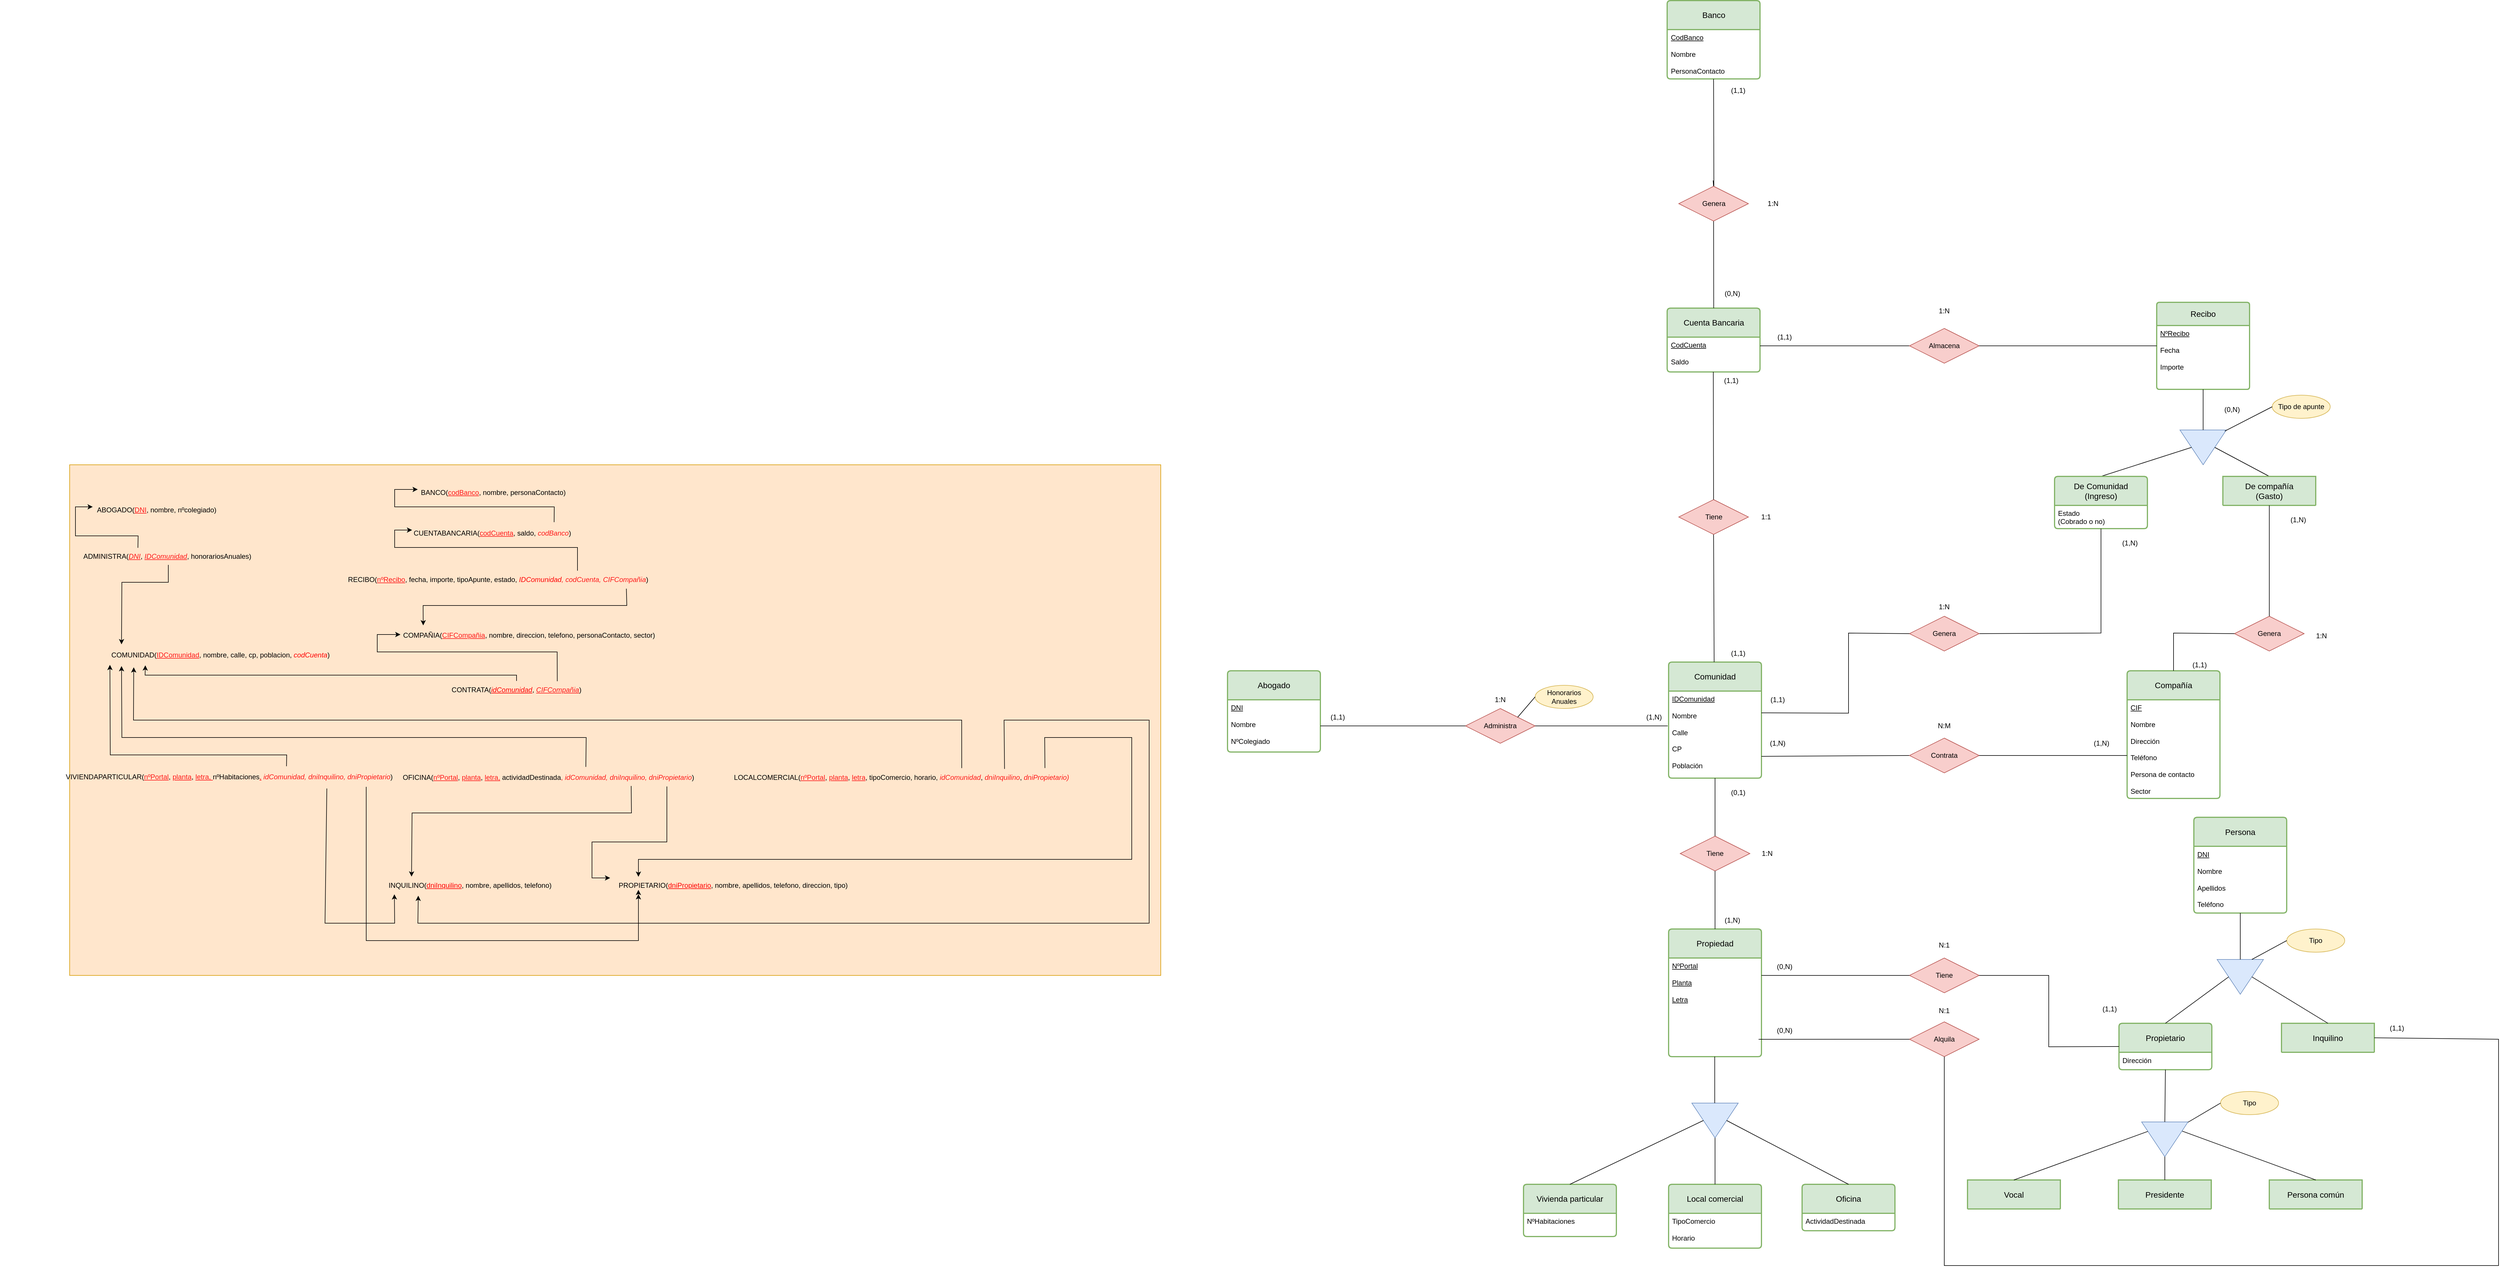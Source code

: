 <mxfile version="23.0.2" type="device">
  <diagram id="R2lEEEUBdFMjLlhIrx00" name="Page-1">
    <mxGraphModel dx="4090" dy="2400" grid="1" gridSize="10" guides="1" tooltips="1" connect="1" arrows="1" fold="1" page="1" pageScale="1" pageWidth="850" pageHeight="1100" math="0" shadow="0" extFonts="Permanent Marker^https://fonts.googleapis.com/css?family=Permanent+Marker">
      <root>
        <mxCell id="0" />
        <mxCell id="1" parent="0" />
        <mxCell id="MXFkP3NZlsPMIFHP9AcY-1" value="Abogado" style="swimlane;childLayout=stackLayout;horizontal=1;startSize=50;horizontalStack=0;rounded=1;fontSize=14;fontStyle=0;strokeWidth=2;resizeParent=0;resizeLast=1;shadow=0;dashed=0;align=center;arcSize=4;whiteSpace=wrap;html=1;fillColor=#d5e8d4;strokeColor=#82b366;" parent="1" vertex="1">
          <mxGeometry x="425" y="205" width="160" height="140" as="geometry" />
        </mxCell>
        <mxCell id="MXFkP3NZlsPMIFHP9AcY-2" value="&lt;u&gt;DNI&lt;br&gt;&lt;/u&gt;&lt;br&gt;Nombre&lt;br&gt;&lt;br&gt;NºColegiado" style="align=left;strokeColor=none;fillColor=none;spacingLeft=4;fontSize=12;verticalAlign=top;resizable=0;rotatable=0;part=1;html=1;" parent="MXFkP3NZlsPMIFHP9AcY-1" vertex="1">
          <mxGeometry y="50" width="160" height="90" as="geometry" />
        </mxCell>
        <mxCell id="MXFkP3NZlsPMIFHP9AcY-3" value="Comunidad" style="swimlane;childLayout=stackLayout;horizontal=1;startSize=50;horizontalStack=0;rounded=1;fontSize=14;fontStyle=0;strokeWidth=2;resizeParent=0;resizeLast=1;shadow=0;dashed=0;align=center;arcSize=4;whiteSpace=wrap;html=1;fillColor=#d5e8d4;strokeColor=#82b366;" parent="1" vertex="1">
          <mxGeometry x="1185" y="190" width="160" height="200" as="geometry" />
        </mxCell>
        <mxCell id="MXFkP3NZlsPMIFHP9AcY-4" value="&lt;u&gt;IDComunidad&lt;/u&gt;&lt;br&gt;&lt;br&gt;Nombre&lt;br&gt;&lt;br&gt;Calle&lt;br&gt;&lt;br&gt;CP&lt;br&gt;&lt;br&gt;Población&lt;br&gt;&lt;br&gt;" style="align=left;strokeColor=none;fillColor=none;spacingLeft=4;fontSize=12;verticalAlign=top;resizable=0;rotatable=0;part=1;html=1;" parent="MXFkP3NZlsPMIFHP9AcY-3" vertex="1">
          <mxGeometry y="50" width="160" height="150" as="geometry" />
        </mxCell>
        <mxCell id="MXFkP3NZlsPMIFHP9AcY-5" value="Compañía" style="swimlane;childLayout=stackLayout;horizontal=1;startSize=50;horizontalStack=0;rounded=1;fontSize=14;fontStyle=0;strokeWidth=2;resizeParent=0;resizeLast=1;shadow=0;dashed=0;align=center;arcSize=4;whiteSpace=wrap;html=1;fillColor=#d5e8d4;strokeColor=#82b366;" parent="1" vertex="1">
          <mxGeometry x="1975" y="205" width="160" height="220" as="geometry" />
        </mxCell>
        <mxCell id="MXFkP3NZlsPMIFHP9AcY-6" value="&lt;u&gt;CIF&lt;/u&gt;&lt;br&gt;&lt;br&gt;Nombre&lt;br&gt;&lt;br&gt;Dirección&lt;br&gt;&lt;br&gt;Teléfono&lt;br&gt;&lt;br&gt;Persona de contacto&lt;br&gt;&lt;br&gt;Sector" style="align=left;strokeColor=none;fillColor=none;spacingLeft=4;fontSize=12;verticalAlign=top;resizable=0;rotatable=0;part=1;html=1;" parent="MXFkP3NZlsPMIFHP9AcY-5" vertex="1">
          <mxGeometry y="50" width="160" height="170" as="geometry" />
        </mxCell>
        <mxCell id="MXFkP3NZlsPMIFHP9AcY-7" value="" style="triangle;whiteSpace=wrap;html=1;rotation=90;fillColor=#dae8fc;strokeColor=#6c8ebf;" parent="1" vertex="1">
          <mxGeometry x="1235" y="940" width="60" height="80" as="geometry" />
        </mxCell>
        <mxCell id="MXFkP3NZlsPMIFHP9AcY-8" value="Vivienda particular" style="swimlane;childLayout=stackLayout;horizontal=1;startSize=50;horizontalStack=0;rounded=1;fontSize=14;fontStyle=0;strokeWidth=2;resizeParent=0;resizeLast=1;shadow=0;dashed=0;align=center;arcSize=4;whiteSpace=wrap;html=1;fillColor=#d5e8d4;strokeColor=#82b366;" parent="1" vertex="1">
          <mxGeometry x="935" y="1090" width="160" height="90" as="geometry" />
        </mxCell>
        <mxCell id="MXFkP3NZlsPMIFHP9AcY-9" value="NºHabitaciones" style="align=left;strokeColor=none;fillColor=none;spacingLeft=4;fontSize=12;verticalAlign=top;resizable=0;rotatable=0;part=1;html=1;" parent="MXFkP3NZlsPMIFHP9AcY-8" vertex="1">
          <mxGeometry y="50" width="160" height="40" as="geometry" />
        </mxCell>
        <mxCell id="MXFkP3NZlsPMIFHP9AcY-10" value="Local comercial" style="swimlane;childLayout=stackLayout;horizontal=1;startSize=50;horizontalStack=0;rounded=1;fontSize=14;fontStyle=0;strokeWidth=2;resizeParent=0;resizeLast=1;shadow=0;dashed=0;align=center;arcSize=4;whiteSpace=wrap;html=1;fillColor=#d5e8d4;strokeColor=#82b366;" parent="1" vertex="1">
          <mxGeometry x="1185" y="1090" width="160" height="110" as="geometry" />
        </mxCell>
        <mxCell id="MXFkP3NZlsPMIFHP9AcY-11" value="TipoComercio&lt;br&gt;&lt;br&gt;Horario" style="align=left;strokeColor=none;fillColor=none;spacingLeft=4;fontSize=12;verticalAlign=top;resizable=0;rotatable=0;part=1;html=1;" parent="MXFkP3NZlsPMIFHP9AcY-10" vertex="1">
          <mxGeometry y="50" width="160" height="60" as="geometry" />
        </mxCell>
        <mxCell id="MXFkP3NZlsPMIFHP9AcY-12" value="Oficina" style="swimlane;childLayout=stackLayout;horizontal=1;startSize=50;horizontalStack=0;rounded=1;fontSize=14;fontStyle=0;strokeWidth=2;resizeParent=0;resizeLast=1;shadow=0;dashed=0;align=center;arcSize=4;whiteSpace=wrap;html=1;fillColor=#d5e8d4;strokeColor=#82b366;" parent="1" vertex="1">
          <mxGeometry x="1415" y="1090" width="160" height="80" as="geometry" />
        </mxCell>
        <mxCell id="MXFkP3NZlsPMIFHP9AcY-13" value="ActividadDestinada" style="align=left;strokeColor=none;fillColor=none;spacingLeft=4;fontSize=12;verticalAlign=top;resizable=0;rotatable=0;part=1;html=1;" parent="MXFkP3NZlsPMIFHP9AcY-12" vertex="1">
          <mxGeometry y="50" width="160" height="30" as="geometry" />
        </mxCell>
        <mxCell id="MXFkP3NZlsPMIFHP9AcY-14" value="Persona común" style="swimlane;childLayout=stackLayout;horizontal=1;startSize=50;horizontalStack=0;rounded=1;fontSize=14;fontStyle=0;strokeWidth=2;resizeParent=0;resizeLast=1;shadow=0;dashed=0;align=center;arcSize=4;whiteSpace=wrap;html=1;fillColor=#d5e8d4;strokeColor=#82b366;" parent="1" vertex="1">
          <mxGeometry x="2220" y="1082.5" width="160" height="50" as="geometry" />
        </mxCell>
        <mxCell id="MXFkP3NZlsPMIFHP9AcY-15" value="Cuenta Bancaria" style="swimlane;childLayout=stackLayout;horizontal=1;startSize=50;horizontalStack=0;rounded=1;fontSize=14;fontStyle=0;strokeWidth=2;resizeParent=0;resizeLast=1;shadow=0;dashed=0;align=center;arcSize=4;whiteSpace=wrap;html=1;fillColor=#d5e8d4;strokeColor=#82b366;" parent="1" vertex="1">
          <mxGeometry x="1182.5" y="-420" width="160" height="110" as="geometry" />
        </mxCell>
        <mxCell id="MXFkP3NZlsPMIFHP9AcY-16" value="&lt;u&gt;CodCuenta&lt;/u&gt;&lt;br&gt;&lt;br&gt;Saldo" style="align=left;strokeColor=none;fillColor=none;spacingLeft=4;fontSize=12;verticalAlign=top;resizable=0;rotatable=0;part=1;html=1;" parent="MXFkP3NZlsPMIFHP9AcY-15" vertex="1">
          <mxGeometry y="50" width="160" height="60" as="geometry" />
        </mxCell>
        <mxCell id="MXFkP3NZlsPMIFHP9AcY-17" value="Banco" style="swimlane;childLayout=stackLayout;horizontal=1;startSize=50;horizontalStack=0;rounded=1;fontSize=14;fontStyle=0;strokeWidth=2;resizeParent=0;resizeLast=1;shadow=0;dashed=0;align=center;arcSize=4;whiteSpace=wrap;html=1;fillColor=#d5e8d4;strokeColor=#82b366;" parent="1" vertex="1">
          <mxGeometry x="1182.5" y="-950" width="160" height="135" as="geometry" />
        </mxCell>
        <mxCell id="MXFkP3NZlsPMIFHP9AcY-18" value="&lt;u&gt;CodBanco&lt;/u&gt;&lt;br&gt;&lt;br&gt;Nombre&lt;br&gt;&lt;br&gt;PersonaContacto" style="align=left;strokeColor=none;fillColor=none;spacingLeft=4;fontSize=12;verticalAlign=top;resizable=0;rotatable=0;part=1;html=1;" parent="MXFkP3NZlsPMIFHP9AcY-17" vertex="1">
          <mxGeometry y="50" width="160" height="85" as="geometry" />
        </mxCell>
        <mxCell id="MXFkP3NZlsPMIFHP9AcY-19" value="Recibo" style="swimlane;childLayout=stackLayout;horizontal=1;startSize=40;horizontalStack=0;rounded=1;fontSize=14;fontStyle=0;strokeWidth=2;resizeParent=0;resizeLast=1;shadow=0;dashed=0;align=center;arcSize=4;whiteSpace=wrap;html=1;fillColor=#d5e8d4;strokeColor=#82b366;" parent="1" vertex="1">
          <mxGeometry x="2026" y="-430" width="160" height="150" as="geometry" />
        </mxCell>
        <mxCell id="MXFkP3NZlsPMIFHP9AcY-20" value="&lt;u&gt;NºRecibo&lt;/u&gt;&lt;br&gt;&lt;br&gt;Fecha&lt;br&gt;&lt;br&gt;Importe" style="align=left;strokeColor=none;fillColor=none;spacingLeft=4;fontSize=12;verticalAlign=top;resizable=0;rotatable=0;part=1;html=1;" parent="MXFkP3NZlsPMIFHP9AcY-19" vertex="1">
          <mxGeometry y="40" width="160" height="110" as="geometry" />
        </mxCell>
        <mxCell id="MXFkP3NZlsPMIFHP9AcY-21" value="" style="triangle;whiteSpace=wrap;html=1;rotation=90;fillColor=#dae8fc;strokeColor=#6c8ebf;" parent="1" vertex="1">
          <mxGeometry x="2010" y="972.5" width="60" height="80" as="geometry" />
        </mxCell>
        <mxCell id="MXFkP3NZlsPMIFHP9AcY-22" value="Propietario" style="swimlane;childLayout=stackLayout;horizontal=1;startSize=50;horizontalStack=0;rounded=1;fontSize=14;fontStyle=0;strokeWidth=2;resizeParent=0;resizeLast=1;shadow=0;dashed=0;align=center;arcSize=4;whiteSpace=wrap;html=1;fillColor=#d5e8d4;strokeColor=#82b366;" parent="1" vertex="1">
          <mxGeometry x="1961" y="812.5" width="160" height="80" as="geometry" />
        </mxCell>
        <mxCell id="MXFkP3NZlsPMIFHP9AcY-23" value="Dirección" style="align=left;strokeColor=none;fillColor=none;spacingLeft=4;fontSize=12;verticalAlign=top;resizable=0;rotatable=0;part=1;html=1;" parent="MXFkP3NZlsPMIFHP9AcY-22" vertex="1">
          <mxGeometry y="50" width="160" height="30" as="geometry" />
        </mxCell>
        <mxCell id="MXFkP3NZlsPMIFHP9AcY-24" value="" style="triangle;whiteSpace=wrap;html=1;rotation=90;fillColor=#dae8fc;strokeColor=#6c8ebf;" parent="1" vertex="1">
          <mxGeometry x="2076" y="-220" width="60" height="80" as="geometry" />
        </mxCell>
        <mxCell id="MXFkP3NZlsPMIFHP9AcY-25" value="Tipo de apunte" style="ellipse;whiteSpace=wrap;html=1;align=center;fillColor=#fff2cc;strokeColor=#d6b656;" parent="1" vertex="1">
          <mxGeometry x="2225" y="-270" width="100" height="40" as="geometry" />
        </mxCell>
        <mxCell id="MXFkP3NZlsPMIFHP9AcY-26" value="" style="endArrow=none;html=1;rounded=0;exitX=0.033;exitY=0.033;exitDx=0;exitDy=0;exitPerimeter=0;entryX=0;entryY=0.5;entryDx=0;entryDy=0;" parent="1" source="MXFkP3NZlsPMIFHP9AcY-24" target="MXFkP3NZlsPMIFHP9AcY-25" edge="1">
          <mxGeometry width="50" height="50" relative="1" as="geometry">
            <mxPoint x="2435" y="-150" as="sourcePoint" />
            <mxPoint x="2345" y="-200" as="targetPoint" />
          </mxGeometry>
        </mxCell>
        <mxCell id="MXFkP3NZlsPMIFHP9AcY-27" value="Administra" style="shape=rhombus;perimeter=rhombusPerimeter;whiteSpace=wrap;html=1;align=center;fillColor=#f8cecc;strokeColor=#b85450;" parent="1" vertex="1">
          <mxGeometry x="835" y="270" width="120" height="60" as="geometry" />
        </mxCell>
        <mxCell id="MXFkP3NZlsPMIFHP9AcY-28" value="" style="endArrow=none;html=1;rounded=0;entryX=1;entryY=0.5;entryDx=0;entryDy=0;exitX=0;exitY=0.5;exitDx=0;exitDy=0;" parent="1" source="MXFkP3NZlsPMIFHP9AcY-27" target="MXFkP3NZlsPMIFHP9AcY-2" edge="1">
          <mxGeometry width="50" height="50" relative="1" as="geometry">
            <mxPoint x="725" y="580" as="sourcePoint" />
            <mxPoint x="775" y="530" as="targetPoint" />
          </mxGeometry>
        </mxCell>
        <mxCell id="MXFkP3NZlsPMIFHP9AcY-29" value="" style="endArrow=none;html=1;rounded=0;entryX=1;entryY=0.5;entryDx=0;entryDy=0;exitX=-0.01;exitY=0.4;exitDx=0;exitDy=0;exitPerimeter=0;" parent="1" source="MXFkP3NZlsPMIFHP9AcY-4" target="MXFkP3NZlsPMIFHP9AcY-27" edge="1">
          <mxGeometry width="50" height="50" relative="1" as="geometry">
            <mxPoint x="1005" y="350" as="sourcePoint" />
            <mxPoint x="945" y="314.5" as="targetPoint" />
          </mxGeometry>
        </mxCell>
        <mxCell id="MXFkP3NZlsPMIFHP9AcY-30" value="Honorarios Anuales" style="ellipse;whiteSpace=wrap;html=1;align=center;fillColor=#fff2cc;strokeColor=#d6b656;" parent="1" vertex="1">
          <mxGeometry x="955" y="230" width="100" height="40" as="geometry" />
        </mxCell>
        <mxCell id="MXFkP3NZlsPMIFHP9AcY-31" value="" style="endArrow=none;html=1;rounded=0;entryX=1;entryY=0;entryDx=0;entryDy=0;exitX=0;exitY=0.5;exitDx=0;exitDy=0;" parent="1" source="MXFkP3NZlsPMIFHP9AcY-30" target="MXFkP3NZlsPMIFHP9AcY-27" edge="1">
          <mxGeometry width="50" height="50" relative="1" as="geometry">
            <mxPoint x="755" y="480" as="sourcePoint" />
            <mxPoint x="805" y="430" as="targetPoint" />
          </mxGeometry>
        </mxCell>
        <mxCell id="MXFkP3NZlsPMIFHP9AcY-32" value="" style="endArrow=none;html=1;rounded=0;exitX=0;exitY=0.5;exitDx=0;exitDy=0;entryX=1;entryY=0.75;entryDx=0;entryDy=0;" parent="1" source="MXFkP3NZlsPMIFHP9AcY-33" target="MXFkP3NZlsPMIFHP9AcY-4" edge="1">
          <mxGeometry width="50" height="50" relative="1" as="geometry">
            <mxPoint x="1765" y="360" as="sourcePoint" />
            <mxPoint x="1376" y="360" as="targetPoint" />
          </mxGeometry>
        </mxCell>
        <mxCell id="MXFkP3NZlsPMIFHP9AcY-33" value="Contrata" style="shape=rhombus;perimeter=rhombusPerimeter;whiteSpace=wrap;html=1;align=center;fillColor=#f8cecc;strokeColor=#b85450;" parent="1" vertex="1">
          <mxGeometry x="1600" y="321" width="120" height="60" as="geometry" />
        </mxCell>
        <mxCell id="MXFkP3NZlsPMIFHP9AcY-34" value="" style="endArrow=none;html=1;rounded=0;entryX=1;entryY=0.5;entryDx=0;entryDy=0;exitX=0;exitY=0.565;exitDx=0;exitDy=0;exitPerimeter=0;" parent="1" source="MXFkP3NZlsPMIFHP9AcY-6" target="MXFkP3NZlsPMIFHP9AcY-33" edge="1">
          <mxGeometry width="50" height="50" relative="1" as="geometry">
            <mxPoint x="2215" y="315" as="sourcePoint" />
            <mxPoint x="1715" y="319" as="targetPoint" />
          </mxGeometry>
        </mxCell>
        <mxCell id="MXFkP3NZlsPMIFHP9AcY-35" value="" style="endArrow=none;html=1;rounded=0;entryX=1;entryY=0.5;entryDx=0;entryDy=0;exitX=0.5;exitY=0;exitDx=0;exitDy=0;" parent="1" source="MXFkP3NZlsPMIFHP9AcY-10" target="MXFkP3NZlsPMIFHP9AcY-7" edge="1">
          <mxGeometry width="50" height="50" relative="1" as="geometry">
            <mxPoint x="1515" y="1120" as="sourcePoint" />
            <mxPoint x="1565" y="1070" as="targetPoint" />
          </mxGeometry>
        </mxCell>
        <mxCell id="MXFkP3NZlsPMIFHP9AcY-36" value="" style="endArrow=none;html=1;rounded=0;entryX=0.5;entryY=0;entryDx=0;entryDy=0;exitX=0.5;exitY=0;exitDx=0;exitDy=0;" parent="1" source="MXFkP3NZlsPMIFHP9AcY-12" target="MXFkP3NZlsPMIFHP9AcY-7" edge="1">
          <mxGeometry width="50" height="50" relative="1" as="geometry">
            <mxPoint x="1515" y="1120" as="sourcePoint" />
            <mxPoint x="1565" y="1070" as="targetPoint" />
          </mxGeometry>
        </mxCell>
        <mxCell id="MXFkP3NZlsPMIFHP9AcY-37" value="" style="endArrow=none;html=1;rounded=0;entryX=0.5;entryY=1;entryDx=0;entryDy=0;exitX=0.5;exitY=0;exitDx=0;exitDy=0;" parent="1" source="MXFkP3NZlsPMIFHP9AcY-8" target="MXFkP3NZlsPMIFHP9AcY-7" edge="1">
          <mxGeometry width="50" height="50" relative="1" as="geometry">
            <mxPoint x="1515" y="1120" as="sourcePoint" />
            <mxPoint x="1565" y="1070" as="targetPoint" />
          </mxGeometry>
        </mxCell>
        <mxCell id="MXFkP3NZlsPMIFHP9AcY-38" value="" style="endArrow=none;html=1;rounded=0;entryX=0.5;entryY=1;entryDx=0;entryDy=0;exitX=0;exitY=0.5;exitDx=0;exitDy=0;" parent="1" source="MXFkP3NZlsPMIFHP9AcY-21" target="MXFkP3NZlsPMIFHP9AcY-23" edge="1">
          <mxGeometry width="50" height="50" relative="1" as="geometry">
            <mxPoint x="2045.23" y="1192.5" as="sourcePoint" />
            <mxPoint x="2045.23" y="1102.5" as="targetPoint" />
          </mxGeometry>
        </mxCell>
        <mxCell id="MXFkP3NZlsPMIFHP9AcY-39" value="Tiene" style="shape=rhombus;perimeter=rhombusPerimeter;whiteSpace=wrap;html=1;align=center;fillColor=#f8cecc;strokeColor=#b85450;" parent="1" vertex="1">
          <mxGeometry x="1600" y="700" width="120" height="60" as="geometry" />
        </mxCell>
        <mxCell id="MXFkP3NZlsPMIFHP9AcY-40" value="Alquila" style="shape=rhombus;perimeter=rhombusPerimeter;whiteSpace=wrap;html=1;align=center;fillColor=#f8cecc;strokeColor=#b85450;" parent="1" vertex="1">
          <mxGeometry x="1600" y="810" width="120" height="60" as="geometry" />
        </mxCell>
        <mxCell id="MXFkP3NZlsPMIFHP9AcY-41" value="1:N" style="text;html=1;strokeColor=none;fillColor=none;align=center;verticalAlign=middle;whiteSpace=wrap;rounded=0;" parent="1" vertex="1">
          <mxGeometry x="865" y="240" width="60" height="30" as="geometry" />
        </mxCell>
        <mxCell id="MXFkP3NZlsPMIFHP9AcY-42" value="(1,N)" style="text;html=1;strokeColor=none;fillColor=none;align=center;verticalAlign=middle;whiteSpace=wrap;rounded=0;" parent="1" vertex="1">
          <mxGeometry x="1130" y="270" width="60" height="30" as="geometry" />
        </mxCell>
        <mxCell id="MXFkP3NZlsPMIFHP9AcY-43" value="N:M" style="text;html=1;strokeColor=none;fillColor=none;align=center;verticalAlign=middle;whiteSpace=wrap;rounded=0;" parent="1" vertex="1">
          <mxGeometry x="1630" y="285" width="60" height="30" as="geometry" />
        </mxCell>
        <mxCell id="MXFkP3NZlsPMIFHP9AcY-44" value="(1,N)" style="text;html=1;strokeColor=none;fillColor=none;align=center;verticalAlign=middle;whiteSpace=wrap;rounded=0;" parent="1" vertex="1">
          <mxGeometry x="1342.5" y="315" width="60" height="30" as="geometry" />
        </mxCell>
        <mxCell id="MXFkP3NZlsPMIFHP9AcY-45" value="(1,N)" style="text;html=1;strokeColor=none;fillColor=none;align=center;verticalAlign=middle;whiteSpace=wrap;rounded=0;" parent="1" vertex="1">
          <mxGeometry x="1901" y="315" width="60" height="30" as="geometry" />
        </mxCell>
        <mxCell id="MXFkP3NZlsPMIFHP9AcY-46" value="Tiene" style="shape=rhombus;perimeter=rhombusPerimeter;whiteSpace=wrap;html=1;align=center;fillColor=#f8cecc;strokeColor=#b85450;" parent="1" vertex="1">
          <mxGeometry x="1205" y="490" width="120" height="60" as="geometry" />
        </mxCell>
        <mxCell id="MXFkP3NZlsPMIFHP9AcY-47" value="Propiedad" style="swimlane;childLayout=stackLayout;horizontal=1;startSize=50;horizontalStack=0;rounded=1;fontSize=14;fontStyle=0;strokeWidth=2;resizeParent=0;resizeLast=1;shadow=0;dashed=0;align=center;arcSize=4;whiteSpace=wrap;html=1;fillColor=#d5e8d4;strokeColor=#82b366;" parent="1" vertex="1">
          <mxGeometry x="1185" y="650" width="160" height="220" as="geometry" />
        </mxCell>
        <mxCell id="MXFkP3NZlsPMIFHP9AcY-48" value="&lt;u&gt;NºPortal&lt;br style=&quot;border-color: var(--border-color);&quot;&gt;&lt;br style=&quot;border-color: var(--border-color);&quot;&gt;Planta&lt;br style=&quot;border-color: var(--border-color);&quot;&gt;&lt;br style=&quot;border-color: var(--border-color);&quot;&gt;Letra&lt;/u&gt;" style="align=left;strokeColor=none;fillColor=none;spacingLeft=4;fontSize=12;verticalAlign=top;resizable=0;rotatable=0;part=1;html=1;" parent="MXFkP3NZlsPMIFHP9AcY-47" vertex="1">
          <mxGeometry y="50" width="160" height="170" as="geometry" />
        </mxCell>
        <mxCell id="MXFkP3NZlsPMIFHP9AcY-49" value="" style="endArrow=none;html=1;rounded=0;exitX=0.5;exitY=0;exitDx=0;exitDy=0;entryX=0.5;entryY=1;entryDx=0;entryDy=0;" parent="1" source="MXFkP3NZlsPMIFHP9AcY-47" target="MXFkP3NZlsPMIFHP9AcY-46" edge="1">
          <mxGeometry width="50" height="50" relative="1" as="geometry">
            <mxPoint x="1405" y="610" as="sourcePoint" />
            <mxPoint x="1455" y="560" as="targetPoint" />
          </mxGeometry>
        </mxCell>
        <mxCell id="MXFkP3NZlsPMIFHP9AcY-50" value="" style="endArrow=none;html=1;rounded=0;entryX=0.5;entryY=1;entryDx=0;entryDy=0;exitX=0.5;exitY=0;exitDx=0;exitDy=0;" parent="1" source="MXFkP3NZlsPMIFHP9AcY-46" target="MXFkP3NZlsPMIFHP9AcY-4" edge="1">
          <mxGeometry width="50" height="50" relative="1" as="geometry">
            <mxPoint x="1405" y="610" as="sourcePoint" />
            <mxPoint x="1455" y="560" as="targetPoint" />
          </mxGeometry>
        </mxCell>
        <mxCell id="MXFkP3NZlsPMIFHP9AcY-51" value="" style="endArrow=none;html=1;rounded=0;entryX=0.5;entryY=1;entryDx=0;entryDy=0;exitX=0.5;exitY=0;exitDx=0;exitDy=0;" parent="1" edge="1">
          <mxGeometry width="50" height="50" relative="1" as="geometry">
            <mxPoint x="1264.5" y="950" as="sourcePoint" />
            <mxPoint x="1264.5" y="870" as="targetPoint" />
          </mxGeometry>
        </mxCell>
        <mxCell id="MXFkP3NZlsPMIFHP9AcY-52" value="1:N" style="text;html=1;strokeColor=none;fillColor=none;align=center;verticalAlign=middle;whiteSpace=wrap;rounded=0;" parent="1" vertex="1">
          <mxGeometry x="1325" y="505" width="60" height="30" as="geometry" />
        </mxCell>
        <mxCell id="MXFkP3NZlsPMIFHP9AcY-53" value="(0,1)" style="text;html=1;strokeColor=none;fillColor=none;align=center;verticalAlign=middle;whiteSpace=wrap;rounded=0;" parent="1" vertex="1">
          <mxGeometry x="1275" y="400" width="60" height="30" as="geometry" />
        </mxCell>
        <mxCell id="MXFkP3NZlsPMIFHP9AcY-54" value="(1,N)" style="text;html=1;strokeColor=none;fillColor=none;align=center;verticalAlign=middle;whiteSpace=wrap;rounded=0;" parent="1" vertex="1">
          <mxGeometry x="1265" y="620" width="60" height="30" as="geometry" />
        </mxCell>
        <mxCell id="MXFkP3NZlsPMIFHP9AcY-55" value="" style="endArrow=none;html=1;rounded=0;entryX=0;entryY=0.5;entryDx=0;entryDy=0;exitX=0.969;exitY=0.824;exitDx=0;exitDy=0;exitPerimeter=0;" parent="1" source="MXFkP3NZlsPMIFHP9AcY-48" target="MXFkP3NZlsPMIFHP9AcY-40" edge="1">
          <mxGeometry width="50" height="50" relative="1" as="geometry">
            <mxPoint x="1480" y="810" as="sourcePoint" />
            <mxPoint x="1985" y="1000" as="targetPoint" />
          </mxGeometry>
        </mxCell>
        <mxCell id="MXFkP3NZlsPMIFHP9AcY-56" value="" style="endArrow=none;html=1;rounded=0;exitX=0;exitY=0.5;exitDx=0;exitDy=0;" parent="1" source="MXFkP3NZlsPMIFHP9AcY-39" edge="1">
          <mxGeometry width="50" height="50" relative="1" as="geometry">
            <mxPoint x="1985" y="860" as="sourcePoint" />
            <mxPoint x="1345" y="730" as="targetPoint" />
          </mxGeometry>
        </mxCell>
        <mxCell id="MXFkP3NZlsPMIFHP9AcY-57" value="Presidente" style="swimlane;childLayout=stackLayout;horizontal=1;startSize=50;horizontalStack=0;rounded=1;fontSize=14;fontStyle=0;strokeWidth=2;resizeParent=0;resizeLast=1;shadow=0;dashed=0;align=center;arcSize=4;whiteSpace=wrap;html=1;fillColor=#d5e8d4;strokeColor=#82b366;" parent="1" vertex="1">
          <mxGeometry x="1960" y="1082.5" width="160" height="50" as="geometry" />
        </mxCell>
        <mxCell id="MXFkP3NZlsPMIFHP9AcY-58" value="Vocal" style="swimlane;childLayout=stackLayout;horizontal=1;startSize=50;horizontalStack=0;rounded=1;fontSize=14;fontStyle=0;strokeWidth=2;resizeParent=0;resizeLast=1;shadow=0;dashed=0;align=center;arcSize=4;whiteSpace=wrap;html=1;fillColor=#d5e8d4;strokeColor=#82b366;" parent="1" vertex="1">
          <mxGeometry x="1700" y="1082.5" width="160" height="50" as="geometry" />
        </mxCell>
        <mxCell id="MXFkP3NZlsPMIFHP9AcY-59" value="" style="endArrow=none;html=1;rounded=0;entryX=1;entryY=0.5;entryDx=0;entryDy=0;exitX=0.5;exitY=0;exitDx=0;exitDy=0;" parent="1" source="MXFkP3NZlsPMIFHP9AcY-57" target="MXFkP3NZlsPMIFHP9AcY-21" edge="1">
          <mxGeometry width="50" height="50" relative="1" as="geometry">
            <mxPoint x="1939" y="1240.5" as="sourcePoint" />
            <mxPoint x="1871" y="1142.5" as="targetPoint" />
          </mxGeometry>
        </mxCell>
        <mxCell id="MXFkP3NZlsPMIFHP9AcY-60" value="" style="endArrow=none;html=1;rounded=0;entryX=0.272;entryY=0.867;entryDx=0;entryDy=0;exitX=0.5;exitY=0;exitDx=0;exitDy=0;entryPerimeter=0;" parent="1" source="MXFkP3NZlsPMIFHP9AcY-58" target="MXFkP3NZlsPMIFHP9AcY-21" edge="1">
          <mxGeometry width="50" height="50" relative="1" as="geometry">
            <mxPoint x="1922" y="1235.5" as="sourcePoint" />
            <mxPoint x="1641" y="1112.5" as="targetPoint" />
          </mxGeometry>
        </mxCell>
        <mxCell id="MXFkP3NZlsPMIFHP9AcY-61" value="" style="endArrow=none;html=1;rounded=0;entryX=0.264;entryY=0.125;entryDx=0;entryDy=0;exitX=0.5;exitY=0;exitDx=0;exitDy=0;entryPerimeter=0;" parent="1" source="MXFkP3NZlsPMIFHP9AcY-14" target="MXFkP3NZlsPMIFHP9AcY-21" edge="1">
          <mxGeometry width="50" height="50" relative="1" as="geometry">
            <mxPoint x="1816" y="1272.5" as="sourcePoint" />
            <mxPoint x="2022" y="1148.5" as="targetPoint" />
          </mxGeometry>
        </mxCell>
        <mxCell id="MXFkP3NZlsPMIFHP9AcY-62" value="" style="endArrow=none;html=1;rounded=0;entryX=0.5;entryY=1;entryDx=0;entryDy=0;exitX=0.5;exitY=0;exitDx=0;exitDy=0;" parent="1" target="MXFkP3NZlsPMIFHP9AcY-63" edge="1">
          <mxGeometry width="50" height="50" relative="1" as="geometry">
            <mxPoint x="1263.46" y="190" as="sourcePoint" />
            <mxPoint x="1263.46" y="90" as="targetPoint" />
          </mxGeometry>
        </mxCell>
        <mxCell id="MXFkP3NZlsPMIFHP9AcY-63" value="Tiene" style="shape=rhombus;perimeter=rhombusPerimeter;whiteSpace=wrap;html=1;align=center;fillColor=#f8cecc;strokeColor=#b85450;" parent="1" vertex="1">
          <mxGeometry x="1202.5" y="-90" width="120" height="60" as="geometry" />
        </mxCell>
        <mxCell id="MXFkP3NZlsPMIFHP9AcY-64" value="" style="endArrow=none;html=1;rounded=0;exitX=0.5;exitY=0;exitDx=0;exitDy=0;" parent="1" source="MXFkP3NZlsPMIFHP9AcY-63" edge="1">
          <mxGeometry width="50" height="50" relative="1" as="geometry">
            <mxPoint x="1261.5" y="-210" as="sourcePoint" />
            <mxPoint x="1262" y="-310" as="targetPoint" />
          </mxGeometry>
        </mxCell>
        <mxCell id="MXFkP3NZlsPMIFHP9AcY-65" value="Persona" style="swimlane;childLayout=stackLayout;horizontal=1;startSize=50;horizontalStack=0;rounded=1;fontSize=14;fontStyle=0;strokeWidth=2;resizeParent=0;resizeLast=1;shadow=0;dashed=0;align=center;arcSize=4;whiteSpace=wrap;html=1;fillColor=#d5e8d4;strokeColor=#82b366;" parent="1" vertex="1">
          <mxGeometry x="2090" y="457.5" width="160" height="165" as="geometry" />
        </mxCell>
        <mxCell id="MXFkP3NZlsPMIFHP9AcY-66" value="&lt;u&gt;DNI&lt;/u&gt;&lt;br&gt;&lt;br&gt;Nombre&lt;br&gt;&lt;br&gt;Apellidos&lt;br&gt;&lt;br&gt;Teléfono&lt;br&gt;&lt;br&gt;" style="align=left;strokeColor=none;fillColor=none;spacingLeft=4;fontSize=12;verticalAlign=top;resizable=0;rotatable=0;part=1;html=1;" parent="MXFkP3NZlsPMIFHP9AcY-65" vertex="1">
          <mxGeometry y="50" width="160" height="115" as="geometry" />
        </mxCell>
        <mxCell id="MXFkP3NZlsPMIFHP9AcY-67" value="Inquilino" style="swimlane;childLayout=stackLayout;horizontal=1;startSize=50;horizontalStack=0;rounded=1;fontSize=14;fontStyle=0;strokeWidth=2;resizeParent=0;resizeLast=1;shadow=0;dashed=0;align=center;arcSize=4;whiteSpace=wrap;html=1;fillColor=#d5e8d4;strokeColor=#82b366;" parent="1" vertex="1">
          <mxGeometry x="2241" y="812.5" width="160" height="50" as="geometry" />
        </mxCell>
        <mxCell id="MXFkP3NZlsPMIFHP9AcY-68" value="" style="triangle;whiteSpace=wrap;html=1;rotation=90;fillColor=#dae8fc;strokeColor=#6c8ebf;" parent="1" vertex="1">
          <mxGeometry x="2140" y="692.5" width="60" height="80" as="geometry" />
        </mxCell>
        <mxCell id="MXFkP3NZlsPMIFHP9AcY-69" value="" style="endArrow=none;html=1;rounded=0;entryX=0.5;entryY=1;entryDx=0;entryDy=0;exitX=0.5;exitY=0;exitDx=0;exitDy=0;" parent="1" source="MXFkP3NZlsPMIFHP9AcY-22" target="MXFkP3NZlsPMIFHP9AcY-68" edge="1">
          <mxGeometry width="50" height="50" relative="1" as="geometry">
            <mxPoint x="1720" y="982.5" as="sourcePoint" />
            <mxPoint x="1770" y="932.5" as="targetPoint" />
          </mxGeometry>
        </mxCell>
        <mxCell id="MXFkP3NZlsPMIFHP9AcY-70" value="" style="endArrow=none;html=1;rounded=0;entryX=0.5;entryY=0;entryDx=0;entryDy=0;exitX=0.5;exitY=0;exitDx=0;exitDy=0;" parent="1" source="MXFkP3NZlsPMIFHP9AcY-67" target="MXFkP3NZlsPMIFHP9AcY-68" edge="1">
          <mxGeometry width="50" height="50" relative="1" as="geometry">
            <mxPoint x="1720" y="982.5" as="sourcePoint" />
            <mxPoint x="1770" y="932.5" as="targetPoint" />
          </mxGeometry>
        </mxCell>
        <mxCell id="MXFkP3NZlsPMIFHP9AcY-72" value="" style="endArrow=none;html=1;rounded=0;exitX=0.5;exitY=1;exitDx=0;exitDy=0;entryX=1;entryY=0.5;entryDx=0;entryDy=0;" parent="1" source="MXFkP3NZlsPMIFHP9AcY-40" target="MXFkP3NZlsPMIFHP9AcY-67" edge="1">
          <mxGeometry width="50" height="50" relative="1" as="geometry">
            <mxPoint x="1775" y="1220" as="sourcePoint" />
            <mxPoint x="2530" y="770" as="targetPoint" />
            <Array as="points">
              <mxPoint x="1660" y="1230" />
              <mxPoint x="2615" y="1230" />
              <mxPoint x="2615" y="840" />
            </Array>
          </mxGeometry>
        </mxCell>
        <mxCell id="MXFkP3NZlsPMIFHP9AcY-73" value="" style="endArrow=none;html=1;rounded=0;entryX=0.5;entryY=1;entryDx=0;entryDy=0;exitX=0.5;exitY=0;exitDx=0;exitDy=0;" parent="1" edge="1">
          <mxGeometry width="50" height="50" relative="1" as="geometry">
            <mxPoint x="2170" y="702.5" as="sourcePoint" />
            <mxPoint x="2170" y="622.5" as="targetPoint" />
          </mxGeometry>
        </mxCell>
        <mxCell id="MXFkP3NZlsPMIFHP9AcY-74" value="" style="endArrow=none;html=1;rounded=0;entryX=1;entryY=0.25;entryDx=0;entryDy=0;exitX=0;exitY=0.5;exitDx=0;exitDy=0;" parent="1" source="MXFkP3NZlsPMIFHP9AcY-75" target="MXFkP3NZlsPMIFHP9AcY-16" edge="1">
          <mxGeometry width="50" height="50" relative="1" as="geometry">
            <mxPoint x="1545" y="-115" as="sourcePoint" />
            <mxPoint x="1445" y="-100" as="targetPoint" />
          </mxGeometry>
        </mxCell>
        <mxCell id="MXFkP3NZlsPMIFHP9AcY-75" value="Almacena" style="shape=rhombus;perimeter=rhombusPerimeter;whiteSpace=wrap;html=1;align=center;fillColor=#f8cecc;strokeColor=#b85450;" parent="1" vertex="1">
          <mxGeometry x="1600" y="-385" width="120" height="60" as="geometry" />
        </mxCell>
        <mxCell id="MXFkP3NZlsPMIFHP9AcY-76" value="" style="endArrow=none;html=1;rounded=0;entryX=1;entryY=0.5;entryDx=0;entryDy=0;exitX=0;exitY=0.5;exitDx=0;exitDy=0;" parent="1" source="MXFkP3NZlsPMIFHP9AcY-19" target="MXFkP3NZlsPMIFHP9AcY-75" edge="1">
          <mxGeometry width="50" height="50" relative="1" as="geometry">
            <mxPoint x="1970" y="-340" as="sourcePoint" />
            <mxPoint x="1795" y="-355.0" as="targetPoint" />
          </mxGeometry>
        </mxCell>
        <mxCell id="MXFkP3NZlsPMIFHP9AcY-77" value="" style="endArrow=none;html=1;rounded=0;entryX=0.5;entryY=1;entryDx=0;entryDy=0;exitX=0;exitY=0.5;exitDx=0;exitDy=0;" parent="1" source="MXFkP3NZlsPMIFHP9AcY-24" target="MXFkP3NZlsPMIFHP9AcY-20" edge="1">
          <mxGeometry width="50" height="50" relative="1" as="geometry">
            <mxPoint x="2115" y="-180" as="sourcePoint" />
            <mxPoint x="2115" y="-260" as="targetPoint" />
          </mxGeometry>
        </mxCell>
        <mxCell id="MXFkP3NZlsPMIFHP9AcY-78" value="" style="endArrow=none;html=1;rounded=0;entryX=0.5;entryY=1;entryDx=0;entryDy=0;exitX=0.5;exitY=0;exitDx=0;exitDy=0;" parent="1" source="MXFkP3NZlsPMIFHP9AcY-80" target="MXFkP3NZlsPMIFHP9AcY-24" edge="1">
          <mxGeometry width="50" height="50" relative="1" as="geometry">
            <mxPoint x="2125" y="-30.0" as="sourcePoint" />
            <mxPoint x="1985" y="150" as="targetPoint" />
          </mxGeometry>
        </mxCell>
        <mxCell id="MXFkP3NZlsPMIFHP9AcY-79" value="" style="endArrow=none;html=1;rounded=0;entryX=0.5;entryY=0;entryDx=0;entryDy=0;exitX=0.5;exitY=0;exitDx=0;exitDy=0;" parent="1" source="MXFkP3NZlsPMIFHP9AcY-82" target="MXFkP3NZlsPMIFHP9AcY-24" edge="1">
          <mxGeometry width="50" height="50" relative="1" as="geometry">
            <mxPoint x="2405" y="-30.0" as="sourcePoint" />
            <mxPoint x="1985" y="30" as="targetPoint" />
          </mxGeometry>
        </mxCell>
        <mxCell id="MXFkP3NZlsPMIFHP9AcY-80" value="De Comunidad&lt;br&gt;(Ingreso)" style="swimlane;childLayout=stackLayout;horizontal=1;startSize=50;horizontalStack=0;rounded=1;fontSize=14;fontStyle=0;strokeWidth=2;resizeParent=0;resizeLast=1;shadow=0;dashed=0;align=center;arcSize=4;whiteSpace=wrap;html=1;fillColor=#d5e8d4;strokeColor=#82b366;" parent="1" vertex="1">
          <mxGeometry x="1850" y="-130" width="160" height="90" as="geometry" />
        </mxCell>
        <mxCell id="MXFkP3NZlsPMIFHP9AcY-81" value="Estado&lt;br&gt;(Cobrado o no)" style="align=left;strokeColor=none;fillColor=none;spacingLeft=4;fontSize=12;verticalAlign=top;resizable=0;rotatable=0;part=1;html=1;" parent="MXFkP3NZlsPMIFHP9AcY-80" vertex="1">
          <mxGeometry y="50" width="160" height="40" as="geometry" />
        </mxCell>
        <mxCell id="MXFkP3NZlsPMIFHP9AcY-82" value="De compañía&lt;br&gt;(Gasto)" style="swimlane;childLayout=stackLayout;horizontal=1;startSize=50;horizontalStack=0;rounded=1;fontSize=14;fontStyle=0;strokeWidth=2;resizeParent=0;resizeLast=1;shadow=0;dashed=0;align=center;arcSize=4;whiteSpace=wrap;html=1;fillColor=#d5e8d4;strokeColor=#82b366;" parent="1" vertex="1">
          <mxGeometry x="2140" y="-130" width="160" height="50" as="geometry" />
        </mxCell>
        <mxCell id="MXFkP3NZlsPMIFHP9AcY-83" value="" style="endArrow=none;html=1;rounded=0;exitX=0.5;exitY=0;exitDx=0;exitDy=0;" parent="1" source="MXFkP3NZlsPMIFHP9AcY-92" edge="1">
          <mxGeometry width="50" height="50" relative="1" as="geometry">
            <mxPoint x="1262.73" y="-420" as="sourcePoint" />
            <mxPoint x="1261.73" y="-640" as="targetPoint" />
          </mxGeometry>
        </mxCell>
        <mxCell id="MXFkP3NZlsPMIFHP9AcY-84" value="" style="endArrow=none;html=1;rounded=0;entryX=0.5;entryY=1;entryDx=0;entryDy=0;" parent="1" target="MXFkP3NZlsPMIFHP9AcY-18" edge="1">
          <mxGeometry width="50" height="50" relative="1" as="geometry">
            <mxPoint x="1263" y="-630" as="sourcePoint" />
            <mxPoint x="1315" y="-850" as="targetPoint" />
          </mxGeometry>
        </mxCell>
        <mxCell id="MXFkP3NZlsPMIFHP9AcY-85" value="" style="endArrow=none;html=1;rounded=0;entryX=0.5;entryY=1;entryDx=0;entryDy=0;exitX=1;exitY=0.5;exitDx=0;exitDy=0;" parent="1" source="MXFkP3NZlsPMIFHP9AcY-86" target="MXFkP3NZlsPMIFHP9AcY-80" edge="1">
          <mxGeometry width="50" height="50" relative="1" as="geometry">
            <mxPoint x="1915" y="140" as="sourcePoint" />
            <mxPoint x="1935" y="20" as="targetPoint" />
            <Array as="points">
              <mxPoint x="1930" y="140" />
            </Array>
          </mxGeometry>
        </mxCell>
        <mxCell id="MXFkP3NZlsPMIFHP9AcY-86" value="Genera" style="shape=rhombus;perimeter=rhombusPerimeter;whiteSpace=wrap;html=1;align=center;fillColor=#f8cecc;strokeColor=#b85450;" parent="1" vertex="1">
          <mxGeometry x="1600" y="111" width="120" height="60" as="geometry" />
        </mxCell>
        <mxCell id="MXFkP3NZlsPMIFHP9AcY-87" value="" style="endArrow=none;html=1;rounded=0;entryX=0;entryY=0.5;entryDx=0;entryDy=0;exitX=1;exitY=0.25;exitDx=0;exitDy=0;" parent="1" source="MXFkP3NZlsPMIFHP9AcY-4" target="MXFkP3NZlsPMIFHP9AcY-86" edge="1">
          <mxGeometry width="50" height="50" relative="1" as="geometry">
            <mxPoint x="1885" y="70" as="sourcePoint" />
            <mxPoint x="1935" y="20" as="targetPoint" />
            <Array as="points">
              <mxPoint x="1495" y="278" />
              <mxPoint x="1495" y="140" />
            </Array>
          </mxGeometry>
        </mxCell>
        <mxCell id="MXFkP3NZlsPMIFHP9AcY-88" value="Genera" style="shape=rhombus;perimeter=rhombusPerimeter;whiteSpace=wrap;html=1;align=center;fillColor=#f8cecc;strokeColor=#b85450;" parent="1" vertex="1">
          <mxGeometry x="2160" y="111" width="120" height="60" as="geometry" />
        </mxCell>
        <mxCell id="MXFkP3NZlsPMIFHP9AcY-89" value="" style="endArrow=none;html=1;rounded=0;entryX=0.5;entryY=1;entryDx=0;entryDy=0;exitX=0.5;exitY=0;exitDx=0;exitDy=0;" parent="1" source="MXFkP3NZlsPMIFHP9AcY-88" target="MXFkP3NZlsPMIFHP9AcY-82" edge="1">
          <mxGeometry width="50" height="50" relative="1" as="geometry">
            <mxPoint x="1885" y="70" as="sourcePoint" />
            <mxPoint x="1935" y="20" as="targetPoint" />
          </mxGeometry>
        </mxCell>
        <mxCell id="MXFkP3NZlsPMIFHP9AcY-91" value="" style="endArrow=none;html=1;rounded=0;exitX=0.5;exitY=0;exitDx=0;exitDy=0;" parent="1" target="MXFkP3NZlsPMIFHP9AcY-92" edge="1">
          <mxGeometry width="50" height="50" relative="1" as="geometry">
            <mxPoint x="1262.73" y="-420" as="sourcePoint" />
            <mxPoint x="1261.73" y="-640" as="targetPoint" />
          </mxGeometry>
        </mxCell>
        <mxCell id="MXFkP3NZlsPMIFHP9AcY-92" value="Genera" style="shape=rhombus;perimeter=rhombusPerimeter;whiteSpace=wrap;html=1;align=center;fillColor=#f8cecc;strokeColor=#b85450;" parent="1" vertex="1">
          <mxGeometry x="1202.5" y="-630" width="120" height="60" as="geometry" />
        </mxCell>
        <mxCell id="MXFkP3NZlsPMIFHP9AcY-93" value="(1,1)" style="text;html=1;strokeColor=none;fillColor=none;align=center;verticalAlign=middle;whiteSpace=wrap;rounded=0;" parent="1" vertex="1">
          <mxGeometry x="585" y="270" width="60" height="30" as="geometry" />
        </mxCell>
        <mxCell id="MXFkP3NZlsPMIFHP9AcY-94" value="1:1" style="text;html=1;strokeColor=none;fillColor=none;align=center;verticalAlign=middle;whiteSpace=wrap;rounded=0;" parent="1" vertex="1">
          <mxGeometry x="1322.5" y="-75" width="60" height="30" as="geometry" />
        </mxCell>
        <mxCell id="MXFkP3NZlsPMIFHP9AcY-95" value="(1,1)" style="text;html=1;strokeColor=none;fillColor=none;align=center;verticalAlign=middle;whiteSpace=wrap;rounded=0;" parent="1" vertex="1">
          <mxGeometry x="1275" y="160" width="60" height="30" as="geometry" />
        </mxCell>
        <mxCell id="MXFkP3NZlsPMIFHP9AcY-96" value="(1,1)" style="text;html=1;strokeColor=none;fillColor=none;align=center;verticalAlign=middle;whiteSpace=wrap;rounded=0;" parent="1" vertex="1">
          <mxGeometry x="1262.5" y="-310" width="60" height="30" as="geometry" />
        </mxCell>
        <mxCell id="MXFkP3NZlsPMIFHP9AcY-97" value="1:N" style="text;html=1;strokeColor=none;fillColor=none;align=center;verticalAlign=middle;whiteSpace=wrap;rounded=0;" parent="1" vertex="1">
          <mxGeometry x="1335" y="-615" width="60" height="30" as="geometry" />
        </mxCell>
        <mxCell id="MXFkP3NZlsPMIFHP9AcY-98" value="(0,N)" style="text;html=1;strokeColor=none;fillColor=none;align=center;verticalAlign=middle;whiteSpace=wrap;rounded=0;" parent="1" vertex="1">
          <mxGeometry x="1265" y="-460" width="60" height="30" as="geometry" />
        </mxCell>
        <mxCell id="MXFkP3NZlsPMIFHP9AcY-99" value="(1,1)" style="text;html=1;strokeColor=none;fillColor=none;align=center;verticalAlign=middle;whiteSpace=wrap;rounded=0;" parent="1" vertex="1">
          <mxGeometry x="1275" y="-810" width="60" height="30" as="geometry" />
        </mxCell>
        <mxCell id="MXFkP3NZlsPMIFHP9AcY-100" value="1:N" style="text;html=1;strokeColor=none;fillColor=none;align=center;verticalAlign=middle;whiteSpace=wrap;rounded=0;" parent="1" vertex="1">
          <mxGeometry x="1630" y="-430" width="60" height="30" as="geometry" />
        </mxCell>
        <mxCell id="MXFkP3NZlsPMIFHP9AcY-101" value="(1,1)" style="text;html=1;strokeColor=none;fillColor=none;align=center;verticalAlign=middle;whiteSpace=wrap;rounded=0;" parent="1" vertex="1">
          <mxGeometry x="1355" y="-385" width="60" height="30" as="geometry" />
        </mxCell>
        <mxCell id="MXFkP3NZlsPMIFHP9AcY-102" value="(0,N)" style="text;html=1;strokeColor=none;fillColor=none;align=center;verticalAlign=middle;whiteSpace=wrap;rounded=0;" parent="1" vertex="1">
          <mxGeometry x="2126" y="-260" width="60" height="30" as="geometry" />
        </mxCell>
        <mxCell id="MXFkP3NZlsPMIFHP9AcY-103" value="1:N" style="text;html=1;strokeColor=none;fillColor=none;align=center;verticalAlign=middle;whiteSpace=wrap;rounded=0;" parent="1" vertex="1">
          <mxGeometry x="1630" y="80" width="60" height="30" as="geometry" />
        </mxCell>
        <mxCell id="MXFkP3NZlsPMIFHP9AcY-104" value="(1,1)" style="text;html=1;strokeColor=none;fillColor=none;align=center;verticalAlign=middle;whiteSpace=wrap;rounded=0;" parent="1" vertex="1">
          <mxGeometry x="1342.5" y="240" width="60" height="30" as="geometry" />
        </mxCell>
        <mxCell id="MXFkP3NZlsPMIFHP9AcY-105" value="(1,N)" style="text;html=1;strokeColor=none;fillColor=none;align=center;verticalAlign=middle;whiteSpace=wrap;rounded=0;" parent="1" vertex="1">
          <mxGeometry x="1950" y="-30" width="60" height="30" as="geometry" />
        </mxCell>
        <mxCell id="MXFkP3NZlsPMIFHP9AcY-106" value="1:N" style="text;html=1;strokeColor=none;fillColor=none;align=center;verticalAlign=middle;whiteSpace=wrap;rounded=0;" parent="1" vertex="1">
          <mxGeometry x="2280" y="130" width="60" height="30" as="geometry" />
        </mxCell>
        <mxCell id="MXFkP3NZlsPMIFHP9AcY-107" value="(1,1)" style="text;html=1;strokeColor=none;fillColor=none;align=center;verticalAlign=middle;whiteSpace=wrap;rounded=0;" parent="1" vertex="1">
          <mxGeometry x="2070" y="180" width="60" height="30" as="geometry" />
        </mxCell>
        <mxCell id="MXFkP3NZlsPMIFHP9AcY-108" value="(1,N)" style="text;html=1;strokeColor=none;fillColor=none;align=center;verticalAlign=middle;whiteSpace=wrap;rounded=0;" parent="1" vertex="1">
          <mxGeometry x="2240" y="-70" width="60" height="30" as="geometry" />
        </mxCell>
        <mxCell id="MXFkP3NZlsPMIFHP9AcY-109" value="N:1" style="text;html=1;strokeColor=none;fillColor=none;align=center;verticalAlign=middle;whiteSpace=wrap;rounded=0;" parent="1" vertex="1">
          <mxGeometry x="1630" y="662.5" width="60" height="30" as="geometry" />
        </mxCell>
        <mxCell id="MXFkP3NZlsPMIFHP9AcY-110" value="(0,N)" style="text;html=1;strokeColor=none;fillColor=none;align=center;verticalAlign=middle;whiteSpace=wrap;rounded=0;" parent="1" vertex="1">
          <mxGeometry x="1355" y="700" width="60" height="30" as="geometry" />
        </mxCell>
        <mxCell id="MXFkP3NZlsPMIFHP9AcY-111" value="(1,1)" style="text;html=1;strokeColor=none;fillColor=none;align=center;verticalAlign=middle;whiteSpace=wrap;rounded=0;" parent="1" vertex="1">
          <mxGeometry x="1915" y="772.5" width="60" height="30" as="geometry" />
        </mxCell>
        <mxCell id="MXFkP3NZlsPMIFHP9AcY-112" value="N:1" style="text;html=1;strokeColor=none;fillColor=none;align=center;verticalAlign=middle;whiteSpace=wrap;rounded=0;" parent="1" vertex="1">
          <mxGeometry x="1630" y="775.5" width="60" height="30" as="geometry" />
        </mxCell>
        <mxCell id="MXFkP3NZlsPMIFHP9AcY-113" value="(0,N)" style="text;html=1;strokeColor=none;fillColor=none;align=center;verticalAlign=middle;whiteSpace=wrap;rounded=0;" parent="1" vertex="1">
          <mxGeometry x="1355" y="810" width="60" height="30" as="geometry" />
        </mxCell>
        <mxCell id="MXFkP3NZlsPMIFHP9AcY-114" value="(1,1)" style="text;html=1;strokeColor=none;fillColor=none;align=center;verticalAlign=middle;whiteSpace=wrap;rounded=0;" parent="1" vertex="1">
          <mxGeometry x="2410" y="805.5" width="60" height="30" as="geometry" />
        </mxCell>
        <mxCell id="MXFkP3NZlsPMIFHP9AcY-115" value="" style="endArrow=none;html=1;rounded=0;exitX=0.5;exitY=0;exitDx=0;exitDy=0;entryX=0;entryY=0.5;entryDx=0;entryDy=0;" parent="1" source="MXFkP3NZlsPMIFHP9AcY-5" target="MXFkP3NZlsPMIFHP9AcY-88" edge="1">
          <mxGeometry width="50" height="50" relative="1" as="geometry">
            <mxPoint x="1880" as="sourcePoint" />
            <mxPoint x="1930" y="-50" as="targetPoint" />
            <Array as="points">
              <mxPoint x="2055" y="140" />
            </Array>
          </mxGeometry>
        </mxCell>
        <mxCell id="MXFkP3NZlsPMIFHP9AcY-118" value="" style="rounded=0;whiteSpace=wrap;html=1;fillColor=#ffe6cc;strokeColor=#d79b00;" parent="1" vertex="1">
          <mxGeometry x="-1570" y="-150" width="1880" height="880" as="geometry" />
        </mxCell>
        <mxCell id="MXFkP3NZlsPMIFHP9AcY-119" value="ABOGADO(&lt;font color=&quot;#ff1919&quot;&gt;&lt;u&gt;DNI&lt;/u&gt;&lt;/font&gt;, nombre, nºcolegiado)" style="text;html=1;strokeColor=none;fillColor=none;align=center;verticalAlign=middle;whiteSpace=wrap;rounded=0;" parent="1" vertex="1">
          <mxGeometry x="-1690" y="-87.5" width="540" height="30" as="geometry" />
        </mxCell>
        <mxCell id="MXFkP3NZlsPMIFHP9AcY-120" value="ADMINISTRA(&lt;font color=&quot;#ff1919&quot;&gt;&lt;i&gt;&lt;u&gt;DNI&lt;/u&gt;&lt;/i&gt;&lt;/font&gt;, &lt;font color=&quot;#ff1919&quot;&gt;&lt;i&gt;&lt;u&gt;IDComunidad&lt;/u&gt;&lt;/i&gt;&lt;/font&gt;, honorariosAnuales)&amp;nbsp;" style="text;html=1;strokeColor=none;fillColor=none;align=center;verticalAlign=middle;whiteSpace=wrap;rounded=0;" parent="1" vertex="1">
          <mxGeometry x="-1670" y="-7.5" width="540" height="30" as="geometry" />
        </mxCell>
        <mxCell id="QDnFE9ZQkvpKHqKIi_kO-1" value="COMUNIDAD(&lt;font color=&quot;#ff1919&quot;&gt;&lt;u&gt;IDComunidad&lt;/u&gt;&lt;/font&gt;, nombre, calle, cp, poblacion, &lt;font color=&quot;#ff0000&quot;&gt;&lt;i&gt;codCuenta&lt;/i&gt;&lt;/font&gt;)" style="text;html=1;strokeColor=none;fillColor=none;align=center;verticalAlign=middle;whiteSpace=wrap;rounded=0;" parent="1" vertex="1">
          <mxGeometry x="-1580" y="162.5" width="540" height="30" as="geometry" />
        </mxCell>
        <mxCell id="QDnFE9ZQkvpKHqKIi_kO-2" value="VIVIENDAPARTICULAR(&lt;font color=&quot;#ff1919&quot;&gt;&lt;u&gt;nºPortal&lt;/u&gt;&lt;/font&gt;, &lt;font color=&quot;#ff1919&quot;&gt;&lt;u&gt;planta&lt;/u&gt;&lt;/font&gt;, &lt;u style=&quot;color: rgb(255, 25, 25);&quot;&gt;letra, &lt;/u&gt;nºHabitaciones&lt;u style=&quot;color: rgb(255, 25, 25);&quot;&gt;,&lt;/u&gt;&lt;font color=&quot;#ff1919&quot;&gt;&amp;nbsp;&lt;/font&gt;&lt;i style=&quot;color: rgb(255, 25, 25);&quot;&gt;idComunidad, dniInquilino, dniPropietario&lt;/i&gt;)" style="text;html=1;strokeColor=none;fillColor=none;align=center;verticalAlign=middle;whiteSpace=wrap;rounded=0;" parent="1" vertex="1">
          <mxGeometry x="-1580" y="372.5" width="570" height="30" as="geometry" />
        </mxCell>
        <mxCell id="QDnFE9ZQkvpKHqKIi_kO-3" value="OFICINA(&lt;font color=&quot;#ff1919&quot;&gt;&lt;u&gt;nºPortal&lt;/u&gt;&lt;/font&gt;, &lt;font color=&quot;#ff1919&quot;&gt;&lt;u&gt;planta&lt;/u&gt;&lt;/font&gt;, &lt;u style=&quot;color: rgb(255, 25, 25);&quot;&gt;letra,&lt;/u&gt;&lt;span style=&quot;color: rgb(255, 25, 25);&quot;&gt; &lt;/span&gt;actividadDestinada&lt;span style=&quot;color: rgb(255, 25, 25);&quot;&gt;,&lt;/span&gt;&lt;font color=&quot;#ff1919&quot;&gt;&amp;nbsp;&lt;/font&gt;&lt;i style=&quot;color: rgb(255, 25, 25);&quot;&gt;idComunidad, dniInquilino, dniPropietario&lt;/i&gt;)" style="text;html=1;strokeColor=none;fillColor=none;align=center;verticalAlign=middle;whiteSpace=wrap;rounded=0;" parent="1" vertex="1">
          <mxGeometry x="-1030" y="373.5" width="570" height="30" as="geometry" />
        </mxCell>
        <mxCell id="QDnFE9ZQkvpKHqKIi_kO-4" value="" style="endArrow=none;html=1;rounded=0;exitX=1;exitY=0.5;exitDx=0;exitDy=0;entryX=0;entryY=0.5;entryDx=0;entryDy=0;" parent="1" source="MXFkP3NZlsPMIFHP9AcY-39" target="MXFkP3NZlsPMIFHP9AcY-22" edge="1">
          <mxGeometry width="50" height="50" relative="1" as="geometry">
            <mxPoint x="1930" y="950" as="sourcePoint" />
            <mxPoint x="1980" y="900" as="targetPoint" />
            <Array as="points">
              <mxPoint x="1840" y="730" />
              <mxPoint x="1840" y="853" />
            </Array>
          </mxGeometry>
        </mxCell>
        <mxCell id="QDnFE9ZQkvpKHqKIi_kO-5" value="LOCALCOMERCIAL(&lt;font color=&quot;#ff1919&quot;&gt;&lt;u&gt;nºPortal&lt;/u&gt;&lt;/font&gt;, &lt;font color=&quot;#ff1919&quot;&gt;&lt;u&gt;planta&lt;/u&gt;&lt;/font&gt;, &lt;font color=&quot;#ff1919&quot;&gt;&lt;u&gt;letra&lt;/u&gt;&lt;/font&gt;, tipoComercio, horario, &lt;i&gt;&lt;font color=&quot;#ff1919&quot;&gt;idComunidad&lt;/font&gt;&lt;/i&gt;, &lt;i&gt;&lt;font color=&quot;#ff1919&quot;&gt;dniInquilino&lt;/font&gt;&lt;/i&gt;, &lt;i&gt;&lt;font color=&quot;#ff1919&quot;&gt;dniPropietario)&amp;nbsp;&lt;/font&gt;&lt;/i&gt;" style="text;html=1;strokeColor=none;fillColor=none;align=center;verticalAlign=middle;whiteSpace=wrap;rounded=0;" parent="1" vertex="1">
          <mxGeometry x="-430" y="373.5" width="590" height="30" as="geometry" />
        </mxCell>
        <mxCell id="QDnFE9ZQkvpKHqKIi_kO-7" value="Tipo" style="ellipse;whiteSpace=wrap;html=1;align=center;fillColor=#fff2cc;strokeColor=#d6b656;" parent="1" vertex="1">
          <mxGeometry x="2250" y="650" width="100" height="40" as="geometry" />
        </mxCell>
        <mxCell id="QDnFE9ZQkvpKHqKIi_kO-8" value="" style="endArrow=none;html=1;rounded=0;exitX=0;exitY=0.25;exitDx=0;exitDy=0;entryX=0;entryY=0.5;entryDx=0;entryDy=0;" parent="1" source="MXFkP3NZlsPMIFHP9AcY-68" target="QDnFE9ZQkvpKHqKIi_kO-7" edge="1">
          <mxGeometry width="50" height="50" relative="1" as="geometry">
            <mxPoint x="2150" y="720" as="sourcePoint" />
            <mxPoint x="2200" y="670" as="targetPoint" />
          </mxGeometry>
        </mxCell>
        <mxCell id="QDnFE9ZQkvpKHqKIi_kO-9" value="PROPIETARIO(&lt;font color=&quot;#ff0000&quot;&gt;&lt;u&gt;dniPropietario&lt;/u&gt;&lt;/font&gt;, nombre, apellidos, telefono, direccion, tipo)&amp;nbsp;" style="text;html=1;strokeColor=none;fillColor=none;align=center;verticalAlign=middle;whiteSpace=wrap;rounded=0;" parent="1" vertex="1">
          <mxGeometry x="-715" y="560" width="580" height="30" as="geometry" />
        </mxCell>
        <mxCell id="QDnFE9ZQkvpKHqKIi_kO-11" value="CONTRATA(&lt;font color=&quot;#ff0000&quot;&gt;&lt;i&gt;&lt;u&gt;idComunidad&lt;/u&gt;&lt;/i&gt;&lt;/font&gt;, &lt;font color=&quot;#ff1919&quot;&gt;&lt;i&gt;&lt;u&gt;CIFCompañia&lt;/u&gt;&lt;/i&gt;&lt;/font&gt;)" style="text;html=1;strokeColor=none;fillColor=none;align=center;verticalAlign=middle;whiteSpace=wrap;rounded=0;" parent="1" vertex="1">
          <mxGeometry x="-1070" y="222.5" width="540" height="30" as="geometry" />
        </mxCell>
        <mxCell id="QDnFE9ZQkvpKHqKIi_kO-12" value="COMPAÑIA(&lt;font color=&quot;#ff1919&quot;&gt;&lt;u&gt;CIFCompañia&lt;/u&gt;&lt;/font&gt;, nombre, direccion, telefono, personaContacto, sector)&amp;nbsp;&amp;nbsp;" style="text;html=1;strokeColor=none;fillColor=none;align=center;verticalAlign=middle;whiteSpace=wrap;rounded=0;" parent="1" vertex="1">
          <mxGeometry x="-1045" y="128.5" width="540" height="30" as="geometry" />
        </mxCell>
        <mxCell id="QDnFE9ZQkvpKHqKIi_kO-13" value="CUENTABANCARIA(&lt;font color=&quot;#ff1919&quot;&gt;&lt;u&gt;codCuenta&lt;/u&gt;&lt;/font&gt;, saldo, &lt;font color=&quot;#ff1919&quot;&gt;&lt;i&gt;codBanco&lt;/i&gt;&lt;/font&gt;)&amp;nbsp;" style="text;html=1;strokeColor=none;fillColor=none;align=center;verticalAlign=middle;whiteSpace=wrap;rounded=0;" parent="1" vertex="1">
          <mxGeometry x="-1110" y="-47.5" width="540" height="30" as="geometry" />
        </mxCell>
        <mxCell id="QDnFE9ZQkvpKHqKIi_kO-15" value="BANCO(&lt;font color=&quot;#ff1919&quot;&gt;&lt;u&gt;codBanco&lt;/u&gt;&lt;/font&gt;, nombre, personaContacto)" style="text;html=1;strokeColor=none;fillColor=none;align=center;verticalAlign=middle;whiteSpace=wrap;rounded=0;" parent="1" vertex="1">
          <mxGeometry x="-1110" y="-117.5" width="540" height="30" as="geometry" />
        </mxCell>
        <mxCell id="QDnFE9ZQkvpKHqKIi_kO-16" value="RECIBO(&lt;font color=&quot;#ff1919&quot;&gt;&lt;u&gt;nºRecibo&lt;/u&gt;&lt;/font&gt;, fecha, importe, tipoApunte, estado, &lt;font color=&quot;#ff0000&quot;&gt;&lt;i&gt;IDComunidad&lt;/i&gt;&lt;/font&gt;&lt;font color=&quot;#ff1919&quot;&gt;&lt;i&gt;, codCuenta, CIFCompañia&lt;/i&gt;&lt;/font&gt;)&amp;nbsp;" style="text;html=1;strokeColor=none;fillColor=none;align=center;verticalAlign=middle;whiteSpace=wrap;rounded=0;" parent="1" vertex="1">
          <mxGeometry x="-1100" y="32.5" width="540" height="30" as="geometry" />
        </mxCell>
        <mxCell id="yHX-40oB8Z_CnITFhEhN-2" value="Tipo" style="ellipse;whiteSpace=wrap;html=1;align=center;fillColor=#fff2cc;strokeColor=#d6b656;" vertex="1" parent="1">
          <mxGeometry x="2136" y="930" width="100" height="40" as="geometry" />
        </mxCell>
        <mxCell id="yHX-40oB8Z_CnITFhEhN-3" value="" style="endArrow=none;html=1;rounded=0;exitX=0;exitY=0.25;exitDx=0;exitDy=0;entryX=0;entryY=0.5;entryDx=0;entryDy=0;" edge="1" parent="1" target="yHX-40oB8Z_CnITFhEhN-2">
          <mxGeometry width="50" height="50" relative="1" as="geometry">
            <mxPoint x="2080" y="983" as="sourcePoint" />
            <mxPoint x="2140" y="950" as="targetPoint" />
          </mxGeometry>
        </mxCell>
        <mxCell id="yHX-40oB8Z_CnITFhEhN-4" value="INQUILINO(&lt;font color=&quot;#ff0000&quot;&gt;&lt;u&gt;dniInquilino&lt;/u&gt;&lt;/font&gt;, nombre, apellidos, telefono)" style="text;html=1;strokeColor=none;fillColor=none;align=center;verticalAlign=middle;whiteSpace=wrap;rounded=0;" vertex="1" parent="1">
          <mxGeometry x="-1170" y="560" width="580" height="30" as="geometry" />
        </mxCell>
        <mxCell id="yHX-40oB8Z_CnITFhEhN-5" value="" style="endArrow=classic;html=1;rounded=0;exitX=0.403;exitY=0.019;exitDx=0;exitDy=0;exitPerimeter=0;entryX=0.296;entryY=0.333;entryDx=0;entryDy=0;entryPerimeter=0;" edge="1" parent="1" source="MXFkP3NZlsPMIFHP9AcY-120" target="MXFkP3NZlsPMIFHP9AcY-119">
          <mxGeometry width="50" height="50" relative="1" as="geometry">
            <mxPoint x="-880" y="242.5" as="sourcePoint" />
            <mxPoint x="-830" y="192.5" as="targetPoint" />
            <Array as="points">
              <mxPoint x="-1452" y="-27.5" />
              <mxPoint x="-1560" y="-27.5" />
              <mxPoint x="-1560" y="-77.5" />
            </Array>
          </mxGeometry>
        </mxCell>
        <mxCell id="yHX-40oB8Z_CnITFhEhN-6" value="" style="endArrow=classic;html=1;rounded=0;exitX=0.5;exitY=1;exitDx=0;exitDy=0;entryX=0.184;entryY=-0.104;entryDx=0;entryDy=0;entryPerimeter=0;" edge="1" parent="1" source="MXFkP3NZlsPMIFHP9AcY-120" target="QDnFE9ZQkvpKHqKIi_kO-1">
          <mxGeometry width="50" height="50" relative="1" as="geometry">
            <mxPoint x="-880" y="242.5" as="sourcePoint" />
            <mxPoint x="-830" y="192.5" as="targetPoint" />
            <Array as="points">
              <mxPoint x="-1400" y="52.5" />
              <mxPoint x="-1480" y="52.5" />
            </Array>
          </mxGeometry>
        </mxCell>
        <mxCell id="yHX-40oB8Z_CnITFhEhN-7" value="" style="endArrow=classic;html=1;rounded=0;exitX=0.694;exitY=-0.121;exitDx=0;exitDy=0;exitPerimeter=0;entryX=0.259;entryY=0.333;entryDx=0;entryDy=0;entryPerimeter=0;" edge="1" parent="1" source="QDnFE9ZQkvpKHqKIi_kO-13" target="QDnFE9ZQkvpKHqKIi_kO-15">
          <mxGeometry width="50" height="50" relative="1" as="geometry">
            <mxPoint x="-880" y="242.5" as="sourcePoint" />
            <mxPoint x="-830" y="192.5" as="targetPoint" />
            <Array as="points">
              <mxPoint x="-735" y="-77.5" />
              <mxPoint x="-1010" y="-77.5" />
              <mxPoint x="-1010" y="-107.5" />
            </Array>
          </mxGeometry>
        </mxCell>
        <mxCell id="yHX-40oB8Z_CnITFhEhN-8" value="" style="endArrow=classic;html=1;rounded=0;exitX=0.75;exitY=0;exitDx=0;exitDy=0;entryX=0.241;entryY=0.333;entryDx=0;entryDy=0;entryPerimeter=0;" edge="1" parent="1" source="QDnFE9ZQkvpKHqKIi_kO-16" target="QDnFE9ZQkvpKHqKIi_kO-13">
          <mxGeometry width="50" height="50" relative="1" as="geometry">
            <mxPoint x="-880" y="242.5" as="sourcePoint" />
            <mxPoint x="-830" y="192.5" as="targetPoint" />
            <Array as="points">
              <mxPoint x="-695" y="-7.5" />
              <mxPoint x="-1010" y="-7.5" />
              <mxPoint x="-1010" y="-37.5" />
            </Array>
          </mxGeometry>
        </mxCell>
        <mxCell id="yHX-40oB8Z_CnITFhEhN-9" value="" style="endArrow=classic;html=1;rounded=0;exitX=0.906;exitY=1.034;exitDx=0;exitDy=0;exitPerimeter=0;entryX=0.156;entryY=-0.058;entryDx=0;entryDy=0;entryPerimeter=0;" edge="1" parent="1" source="QDnFE9ZQkvpKHqKIi_kO-16" target="QDnFE9ZQkvpKHqKIi_kO-12">
          <mxGeometry width="50" height="50" relative="1" as="geometry">
            <mxPoint x="-880" y="242.5" as="sourcePoint" />
            <mxPoint x="-830" y="192.5" as="targetPoint" />
            <Array as="points">
              <mxPoint x="-610" y="92.5" />
              <mxPoint x="-961" y="92.5" />
            </Array>
          </mxGeometry>
        </mxCell>
        <mxCell id="yHX-40oB8Z_CnITFhEhN-10" value="" style="endArrow=classic;html=1;rounded=0;exitX=0.63;exitY=0.016;exitDx=0;exitDy=0;exitPerimeter=0;" edge="1" parent="1" source="QDnFE9ZQkvpKHqKIi_kO-11">
          <mxGeometry width="50" height="50" relative="1" as="geometry">
            <mxPoint x="-960" y="202.5" as="sourcePoint" />
            <mxPoint x="-1000" y="142.5" as="targetPoint" />
            <Array as="points">
              <mxPoint x="-730" y="172.5" />
              <mxPoint x="-1040" y="172.5" />
              <mxPoint x="-1040" y="142.5" />
            </Array>
          </mxGeometry>
        </mxCell>
        <mxCell id="yHX-40oB8Z_CnITFhEhN-11" value="" style="endArrow=classic;html=1;rounded=0;exitX=0.5;exitY=0;exitDx=0;exitDy=0;entryX=0.26;entryY=1.104;entryDx=0;entryDy=0;entryPerimeter=0;" edge="1" parent="1" source="QDnFE9ZQkvpKHqKIi_kO-11" target="QDnFE9ZQkvpKHqKIi_kO-1">
          <mxGeometry width="50" height="50" relative="1" as="geometry">
            <mxPoint x="-960" y="202.5" as="sourcePoint" />
            <mxPoint x="-1440" y="202.5" as="targetPoint" />
            <Array as="points">
              <mxPoint x="-800" y="212.5" />
              <mxPoint x="-1440" y="212.5" />
            </Array>
          </mxGeometry>
        </mxCell>
        <mxCell id="yHX-40oB8Z_CnITFhEhN-25" style="edgeStyle=orthogonalEdgeStyle;rounded=0;orthogonalLoop=1;jettySize=auto;html=1;exitX=1;exitY=1;exitDx=0;exitDy=0;entryX=1;entryY=0.75;entryDx=0;entryDy=0;" edge="1" parent="1" source="yHX-40oB8Z_CnITFhEhN-4" target="yHX-40oB8Z_CnITFhEhN-4">
          <mxGeometry relative="1" as="geometry" />
        </mxCell>
        <mxCell id="yHX-40oB8Z_CnITFhEhN-27" value="" style="endArrow=classic;html=1;rounded=0;exitX=0.673;exitY=-0.099;exitDx=0;exitDy=0;exitPerimeter=0;entryX=0.147;entryY=1.076;entryDx=0;entryDy=0;entryPerimeter=0;" edge="1" parent="1" source="QDnFE9ZQkvpKHqKIi_kO-2" target="QDnFE9ZQkvpKHqKIi_kO-1">
          <mxGeometry width="50" height="50" relative="1" as="geometry">
            <mxPoint x="-920" y="310" as="sourcePoint" />
            <mxPoint x="-870" y="260" as="targetPoint" />
            <Array as="points">
              <mxPoint x="-1196" y="350" />
              <mxPoint x="-1500" y="350" />
            </Array>
          </mxGeometry>
        </mxCell>
        <mxCell id="yHX-40oB8Z_CnITFhEhN-28" value="" style="endArrow=classic;html=1;rounded=0;exitX=0.613;exitY=-0.097;exitDx=0;exitDy=0;exitPerimeter=0;entryX=0.184;entryY=1.146;entryDx=0;entryDy=0;entryPerimeter=0;" edge="1" parent="1" source="QDnFE9ZQkvpKHqKIi_kO-3" target="QDnFE9ZQkvpKHqKIi_kO-1">
          <mxGeometry width="50" height="50" relative="1" as="geometry">
            <mxPoint x="-920" y="310" as="sourcePoint" />
            <mxPoint x="-870" y="260" as="targetPoint" />
            <Array as="points">
              <mxPoint x="-680" y="320" />
              <mxPoint x="-1480" y="320" />
            </Array>
          </mxGeometry>
        </mxCell>
        <mxCell id="yHX-40oB8Z_CnITFhEhN-29" value="" style="endArrow=classic;html=1;rounded=0;exitX=0.673;exitY=-0.027;exitDx=0;exitDy=0;exitPerimeter=0;entryX=0.223;entryY=1.217;entryDx=0;entryDy=0;entryPerimeter=0;" edge="1" parent="1" source="QDnFE9ZQkvpKHqKIi_kO-5" target="QDnFE9ZQkvpKHqKIi_kO-1">
          <mxGeometry width="50" height="50" relative="1" as="geometry">
            <mxPoint x="-920" y="310" as="sourcePoint" />
            <mxPoint x="-870" y="260" as="targetPoint" />
            <Array as="points">
              <mxPoint x="-33" y="290" />
              <mxPoint x="-1460" y="290" />
            </Array>
          </mxGeometry>
        </mxCell>
        <mxCell id="yHX-40oB8Z_CnITFhEhN-59" value="" style="endArrow=classic;html=1;rounded=0;exitX=0.795;exitY=1.179;exitDx=0;exitDy=0;exitPerimeter=0;entryX=0.275;entryY=1.008;entryDx=0;entryDy=0;entryPerimeter=0;" edge="1" parent="1" source="QDnFE9ZQkvpKHqKIi_kO-2" target="yHX-40oB8Z_CnITFhEhN-4">
          <mxGeometry width="50" height="50" relative="1" as="geometry">
            <mxPoint x="-740" y="350" as="sourcePoint" />
            <mxPoint x="-690" y="300" as="targetPoint" />
            <Array as="points">
              <mxPoint x="-1130" y="640" />
              <mxPoint x="-1010" y="640" />
            </Array>
          </mxGeometry>
        </mxCell>
        <mxCell id="yHX-40oB8Z_CnITFhEhN-64" value="" style="endArrow=classic;html=1;rounded=0;exitX=0.798;exitY=0.022;exitDx=0;exitDy=0;exitPerimeter=0;entryX=0.346;entryY=1.086;entryDx=0;entryDy=0;entryPerimeter=0;" edge="1" parent="1" source="QDnFE9ZQkvpKHqKIi_kO-5" target="yHX-40oB8Z_CnITFhEhN-4">
          <mxGeometry width="50" height="50" relative="1" as="geometry">
            <mxPoint x="-340" y="350" as="sourcePoint" />
            <mxPoint x="-290" y="300" as="targetPoint" />
            <Array as="points">
              <mxPoint x="40" y="290" />
              <mxPoint x="290" y="290" />
              <mxPoint x="290" y="640" />
              <mxPoint x="-970" y="640" />
            </Array>
          </mxGeometry>
        </mxCell>
        <mxCell id="yHX-40oB8Z_CnITFhEhN-65" value="" style="endArrow=classic;html=1;rounded=0;exitX=0.916;exitY=-0.03;exitDx=0;exitDy=0;exitPerimeter=0;" edge="1" parent="1" source="QDnFE9ZQkvpKHqKIi_kO-5">
          <mxGeometry width="50" height="50" relative="1" as="geometry">
            <mxPoint x="-440" y="330" as="sourcePoint" />
            <mxPoint x="-590" y="560" as="targetPoint" />
            <Array as="points">
              <mxPoint x="110" y="320" />
              <mxPoint x="260" y="320" />
              <mxPoint x="260" y="530" />
              <mxPoint x="-590" y="530" />
            </Array>
          </mxGeometry>
        </mxCell>
        <mxCell id="yHX-40oB8Z_CnITFhEhN-66" value="" style="endArrow=classic;html=1;rounded=0;exitX=0.858;exitY=1.028;exitDx=0;exitDy=0;exitPerimeter=0;entryX=0.916;entryY=0.067;entryDx=0;entryDy=0;entryPerimeter=0;" edge="1" parent="1" source="QDnFE9ZQkvpKHqKIi_kO-3" target="yHX-40oB8Z_CnITFhEhN-4">
          <mxGeometry width="50" height="50" relative="1" as="geometry">
            <mxPoint x="-500" y="470" as="sourcePoint" />
            <mxPoint x="-450" y="420" as="targetPoint" />
            <Array as="points">
              <mxPoint x="-541" y="500" />
              <mxPoint x="-670" y="500" />
              <mxPoint x="-670" y="562" />
            </Array>
          </mxGeometry>
        </mxCell>
        <mxCell id="yHX-40oB8Z_CnITFhEhN-67" value="" style="endArrow=classic;html=1;rounded=0;exitX=0.75;exitY=1;exitDx=0;exitDy=0;entryX=0.326;entryY=-0.012;entryDx=0;entryDy=0;entryPerimeter=0;" edge="1" parent="1" source="QDnFE9ZQkvpKHqKIi_kO-3" target="yHX-40oB8Z_CnITFhEhN-4">
          <mxGeometry width="50" height="50" relative="1" as="geometry">
            <mxPoint x="-500" y="470" as="sourcePoint" />
            <mxPoint x="-450" y="420" as="targetPoint" />
            <Array as="points">
              <mxPoint x="-602" y="450" />
              <mxPoint x="-740" y="450" />
              <mxPoint x="-980" y="450" />
            </Array>
          </mxGeometry>
        </mxCell>
        <mxCell id="yHX-40oB8Z_CnITFhEhN-69" value="" style="endArrow=classic;html=1;rounded=0;exitX=0.914;exitY=1.083;exitDx=0;exitDy=0;exitPerimeter=0;entryX=1;entryY=1;entryDx=0;entryDy=0;" edge="1" parent="1" source="QDnFE9ZQkvpKHqKIi_kO-2" target="yHX-40oB8Z_CnITFhEhN-4">
          <mxGeometry width="50" height="50" relative="1" as="geometry">
            <mxPoint x="-750" y="590" as="sourcePoint" />
            <mxPoint x="-700" y="540" as="targetPoint" />
            <Array as="points">
              <mxPoint x="-1059" y="670" />
              <mxPoint x="-590" y="670" />
            </Array>
          </mxGeometry>
        </mxCell>
      </root>
    </mxGraphModel>
  </diagram>
</mxfile>
